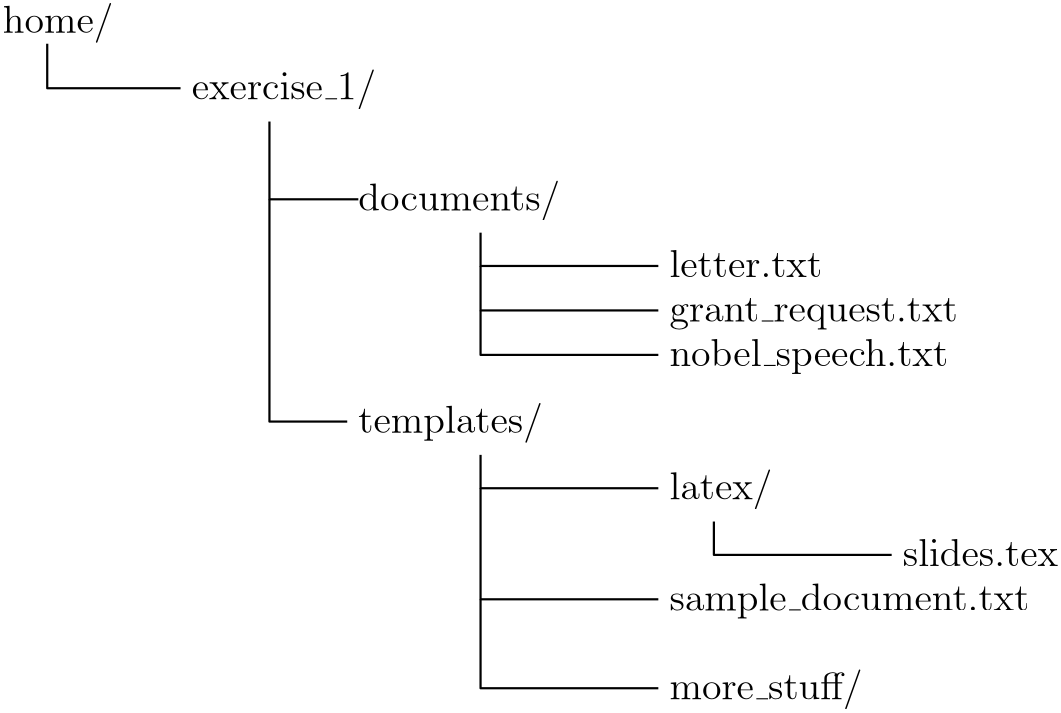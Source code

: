 <?xml version="1.0"?>
<!DOCTYPE ipe SYSTEM "ipe.dtd">
<ipe version="70212" creator="Ipe 7.2.12">
<info created="D:20190906143726" modified="D:20190906154016"/>
<ipestyle name="basic">
<symbol name="arrow/arc(spx)">
<path stroke="sym-stroke" fill="sym-stroke" pen="sym-pen">
0 0 m
-1 0.333 l
-1 -0.333 l
h
</path>
</symbol>
<symbol name="arrow/farc(spx)">
<path stroke="sym-stroke" fill="white" pen="sym-pen">
0 0 m
-1 0.333 l
-1 -0.333 l
h
</path>
</symbol>
<symbol name="arrow/ptarc(spx)">
<path stroke="sym-stroke" fill="sym-stroke" pen="sym-pen">
0 0 m
-1 0.333 l
-0.8 0 l
-1 -0.333 l
h
</path>
</symbol>
<symbol name="arrow/fptarc(spx)">
<path stroke="sym-stroke" fill="white" pen="sym-pen">
0 0 m
-1 0.333 l
-0.8 0 l
-1 -0.333 l
h
</path>
</symbol>
<symbol name="mark/circle(sx)" transformations="translations">
<path fill="sym-stroke">
0.6 0 0 0.6 0 0 e
0.4 0 0 0.4 0 0 e
</path>
</symbol>
<symbol name="mark/disk(sx)" transformations="translations">
<path fill="sym-stroke">
0.6 0 0 0.6 0 0 e
</path>
</symbol>
<symbol name="mark/fdisk(sfx)" transformations="translations">
<group>
<path fill="sym-fill">
0.5 0 0 0.5 0 0 e
</path>
<path fill="sym-stroke" fillrule="eofill">
0.6 0 0 0.6 0 0 e
0.4 0 0 0.4 0 0 e
</path>
</group>
</symbol>
<symbol name="mark/box(sx)" transformations="translations">
<path fill="sym-stroke" fillrule="eofill">
-0.6 -0.6 m
0.6 -0.6 l
0.6 0.6 l
-0.6 0.6 l
h
-0.4 -0.4 m
0.4 -0.4 l
0.4 0.4 l
-0.4 0.4 l
h
</path>
</symbol>
<symbol name="mark/square(sx)" transformations="translations">
<path fill="sym-stroke">
-0.6 -0.6 m
0.6 -0.6 l
0.6 0.6 l
-0.6 0.6 l
h
</path>
</symbol>
<symbol name="mark/fsquare(sfx)" transformations="translations">
<group>
<path fill="sym-fill">
-0.5 -0.5 m
0.5 -0.5 l
0.5 0.5 l
-0.5 0.5 l
h
</path>
<path fill="sym-stroke" fillrule="eofill">
-0.6 -0.6 m
0.6 -0.6 l
0.6 0.6 l
-0.6 0.6 l
h
-0.4 -0.4 m
0.4 -0.4 l
0.4 0.4 l
-0.4 0.4 l
h
</path>
</group>
</symbol>
<symbol name="mark/cross(sx)" transformations="translations">
<group>
<path fill="sym-stroke">
-0.43 -0.57 m
0.57 0.43 l
0.43 0.57 l
-0.57 -0.43 l
h
</path>
<path fill="sym-stroke">
-0.43 0.57 m
0.57 -0.43 l
0.43 -0.57 l
-0.57 0.43 l
h
</path>
</group>
</symbol>
<symbol name="arrow/fnormal(spx)">
<path stroke="sym-stroke" fill="white" pen="sym-pen">
0 0 m
-1 0.333 l
-1 -0.333 l
h
</path>
</symbol>
<symbol name="arrow/pointed(spx)">
<path stroke="sym-stroke" fill="sym-stroke" pen="sym-pen">
0 0 m
-1 0.333 l
-0.8 0 l
-1 -0.333 l
h
</path>
</symbol>
<symbol name="arrow/fpointed(spx)">
<path stroke="sym-stroke" fill="white" pen="sym-pen">
0 0 m
-1 0.333 l
-0.8 0 l
-1 -0.333 l
h
</path>
</symbol>
<symbol name="arrow/linear(spx)">
<path stroke="sym-stroke" pen="sym-pen">
-1 0.333 m
0 0 l
-1 -0.333 l
</path>
</symbol>
<symbol name="arrow/fdouble(spx)">
<path stroke="sym-stroke" fill="white" pen="sym-pen">
0 0 m
-1 0.333 l
-1 -0.333 l
h
-1 0 m
-2 0.333 l
-2 -0.333 l
h
</path>
</symbol>
<symbol name="arrow/double(spx)">
<path stroke="sym-stroke" fill="sym-stroke" pen="sym-pen">
0 0 m
-1 0.333 l
-1 -0.333 l
h
-1 0 m
-2 0.333 l
-2 -0.333 l
h
</path>
</symbol>
<pen name="heavier" value="0.8"/>
<pen name="fat" value="1.2"/>
<pen name="ultrafat" value="2"/>
<symbolsize name="large" value="5"/>
<symbolsize name="small" value="2"/>
<symbolsize name="tiny" value="1.1"/>
<arrowsize name="large" value="10"/>
<arrowsize name="small" value="5"/>
<arrowsize name="tiny" value="3"/>
<color name="red" value="1 0 0"/>
<color name="green" value="0 1 0"/>
<color name="blue" value="0 0 1"/>
<color name="yellow" value="1 1 0"/>
<color name="orange" value="1 0.647 0"/>
<color name="gold" value="1 0.843 0"/>
<color name="purple" value="0.627 0.125 0.941"/>
<color name="gray" value="0.745"/>
<color name="brown" value="0.647 0.165 0.165"/>
<color name="navy" value="0 0 0.502"/>
<color name="pink" value="1 0.753 0.796"/>
<color name="seagreen" value="0.18 0.545 0.341"/>
<color name="turquoise" value="0.251 0.878 0.816"/>
<color name="violet" value="0.933 0.51 0.933"/>
<color name="darkblue" value="0 0 0.545"/>
<color name="darkcyan" value="0 0.545 0.545"/>
<color name="darkgray" value="0.663"/>
<color name="darkgreen" value="0 0.392 0"/>
<color name="darkmagenta" value="0.545 0 0.545"/>
<color name="darkorange" value="1 0.549 0"/>
<color name="darkred" value="0.545 0 0"/>
<color name="lightblue" value="0.678 0.847 0.902"/>
<color name="lightcyan" value="0.878 1 1"/>
<color name="lightgray" value="0.827"/>
<color name="lightgreen" value="0.565 0.933 0.565"/>
<color name="lightyellow" value="1 1 0.878"/>
<dashstyle name="dashed" value="[4] 0"/>
<dashstyle name="dotted" value="[1 3] 0"/>
<dashstyle name="dash dotted" value="[4 2 1 2] 0"/>
<dashstyle name="dash dot dotted" value="[4 2 1 2 1 2] 0"/>
<textsize name="large" value="\large"/>
<textsize name="small" value="\small"/>
<textsize name="tiny" value="\tiny"/>
<textsize name="Large" value="\Large"/>
<textsize name="LARGE" value="\LARGE"/>
<textsize name="huge" value="\huge"/>
<textsize name="Huge" value="\Huge"/>
<textsize name="footnote" value="\footnotesize"/>
<textstyle name="center" begin="\begin{center}" end="\end{center}"/>
<textstyle name="itemize" begin="\begin{itemize}" end="\end{itemize}"/>
<textstyle name="item" begin="\begin{itemize}\item{}" end="\end{itemize}"/>
<gridsize name="4 pts" value="4"/>
<gridsize name="8 pts (~3 mm)" value="8"/>
<gridsize name="16 pts (~6 mm)" value="16"/>
<gridsize name="32 pts (~12 mm)" value="32"/>
<gridsize name="10 pts (~3.5 mm)" value="10"/>
<gridsize name="20 pts (~7 mm)" value="20"/>
<gridsize name="14 pts (~5 mm)" value="14"/>
<gridsize name="28 pts (~10 mm)" value="28"/>
<gridsize name="56 pts (~20 mm)" value="56"/>
<anglesize name="90 deg" value="90"/>
<anglesize name="60 deg" value="60"/>
<anglesize name="45 deg" value="45"/>
<anglesize name="30 deg" value="30"/>
<anglesize name="22.5 deg" value="22.5"/>
<opacity name="10%" value="0.1"/>
<opacity name="30%" value="0.3"/>
<opacity name="50%" value="0.5"/>
<opacity name="75%" value="0.75"/>
<tiling name="falling" angle="-60" step="4" width="1"/>
<tiling name="rising" angle="30" step="4" width="1"/>
</ipestyle>
<page>
<layer name="alpha"/>
<view layers="alpha" active="alpha"/>
<text layer="alpha" matrix="1 0 0 1 -16 4" transformations="translations" pos="64 800" stroke="black" type="label" width="39.8" height="10.756" depth="3.59" valign="baseline" size="Large">home/</text>
<path stroke="black" pen="heavier">
64 800 m
64 784 l
112 784 l
</path>
<text matrix="1 0 0 1 56 -44" transformations="translations" pos="120 784" stroke="black" type="label" width="72.655" height="10.756" depth="3.59" valign="baseline" size="Large">documents/</text>
<path matrix="1 0 0 1 60 -40" stroke="black" pen="heavier">
160 772 m
160 760 l
224 760 l
</path>
<text matrix="1 0 0 1 168 -68" transformations="translations" pos="120 784" stroke="black" type="label" width="55.018" height="9.963" depth="0" valign="baseline" size="Large">letter.txt</text>
<path matrix="1 0 0 1 60 -40" stroke="black" pen="heavier">
160 760 m
160 744 l
224 744 l
</path>
<text matrix="1 0 0 1 168 -84" transformations="translations" pos="120 784" stroke="black" type="label" width="103.855" height="8.824" depth="2.79" valign="baseline" size="Large">grant\_request.txt</text>
<path matrix="1 0 0 1 60 -40" stroke="black" pen="heavier">
160 744 m
160 728 l
224 728 l
</path>
<text matrix="1 0 0 1 168 -100" transformations="translations" pos="120 784" stroke="black" type="label" width="100.343" height="9.962" depth="2.79" valign="baseline" size="Large">nobel\_speech.txt</text>
<path matrix="0.583333 0 0 0.833333 106.667 90.6667" stroke="black" pen="heavier">
64 784 m
64 688 l
112 688 l
</path>
<text matrix="1 0 0 1 56 -124" transformations="translations" pos="120 784" stroke="black" type="label" width="66.412" height="10.756" depth="3.59" valign="baseline" size="Large">templates/</text>
<path matrix="1 0 0 1 60 -24" stroke="black" pen="heavier">
160 676 m
160 664 l
224 664 l
</path>
<text matrix="1 0 0 1 168 -148" transformations="translations" pos="120 784" stroke="black" type="label" width="37.069" height="10.756" depth="3.59" valign="baseline" size="Large">latex/</text>
<path matrix="1 0 0 1 16 -24" stroke="black" pen="heavier">
288 652 m
288 640 l
352 640 l
</path>
<text matrix="1 0 0 1 12 -28" transformations="translations" pos="360 640" stroke="black" type="label" width="55.954" height="9.963" depth="0" valign="baseline" size="Large">slides.tex</text>
<path matrix="1 0 0 1 60 -24" stroke="black" pen="heavier">
160 664 m
160 624 l
224 624 l
</path>
<text matrix="1 0 0 1 56 -28" transformations="translations" pos="232 624" stroke="black" type="label" width="129.608" height="9.962" depth="2.79" valign="baseline" size="Large">sample\_document.txt</text>
<path matrix="1 0 0 2 60 -648" stroke="black" pen="heavier">
160 624 m
160 608 l
224 608 l
</path>
<text matrix="1 0 0 1 168 -220" transformations="translations" pos="120 784" stroke="black" type="label" width="69.518" height="10.756" depth="3.59" valign="baseline" size="Large">more\_stuff/</text>
<text matrix="1 0 0 1 -4 -4" transformations="translations" pos="120 784" stroke="black" type="label" width="66.396" height="10.756" depth="3.59" valign="baseline" size="Large">exercise\_1/</text>
<path stroke="black" pen="heavier">
144 772 m
144 744 l
176 744 l
</path>
</page>
</ipe>
